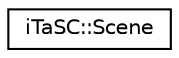 digraph G
{
  edge [fontname="Helvetica",fontsize="10",labelfontname="Helvetica",labelfontsize="10"];
  node [fontname="Helvetica",fontsize="10",shape=record];
  rankdir=LR;
  Node1 [label="iTaSC::Scene",height=0.2,width=0.4,color="black", fillcolor="white", style="filled",URL="$d2/d35/classiTaSC_1_1Scene.html"];
}
